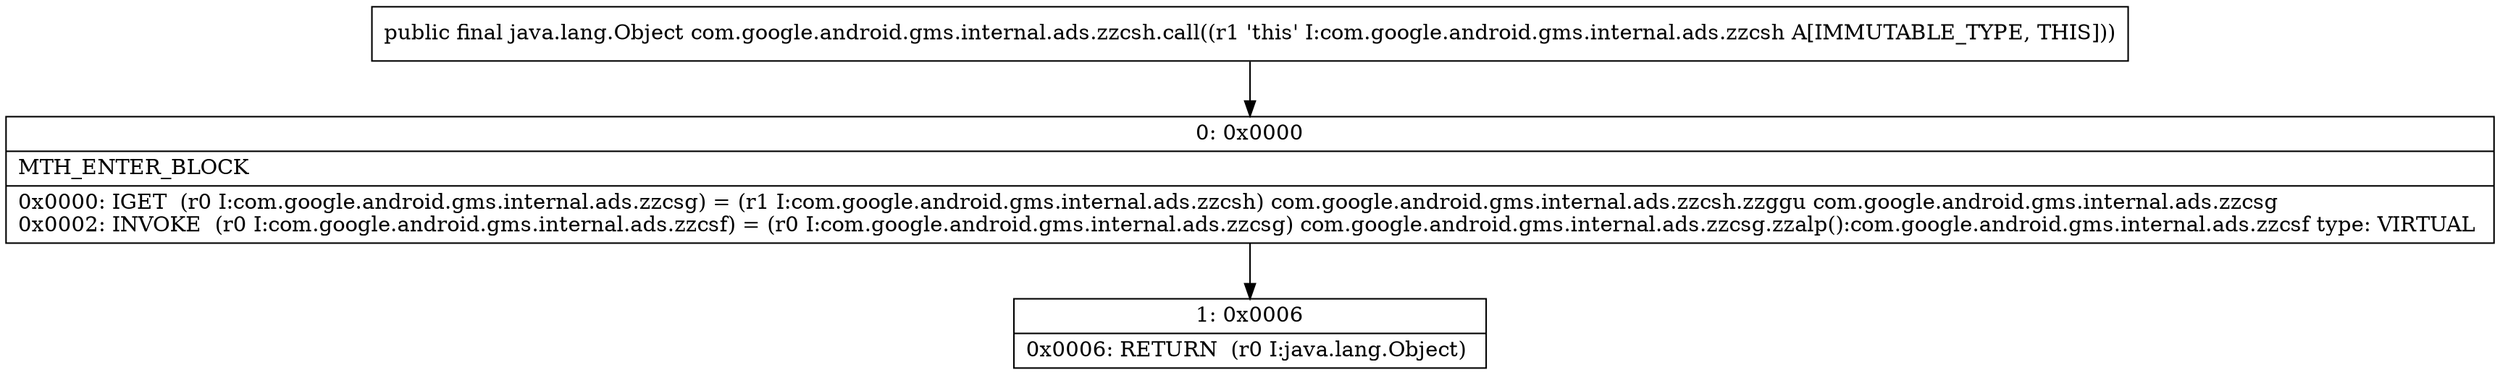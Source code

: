 digraph "CFG forcom.google.android.gms.internal.ads.zzcsh.call()Ljava\/lang\/Object;" {
Node_0 [shape=record,label="{0\:\ 0x0000|MTH_ENTER_BLOCK\l|0x0000: IGET  (r0 I:com.google.android.gms.internal.ads.zzcsg) = (r1 I:com.google.android.gms.internal.ads.zzcsh) com.google.android.gms.internal.ads.zzcsh.zzggu com.google.android.gms.internal.ads.zzcsg \l0x0002: INVOKE  (r0 I:com.google.android.gms.internal.ads.zzcsf) = (r0 I:com.google.android.gms.internal.ads.zzcsg) com.google.android.gms.internal.ads.zzcsg.zzalp():com.google.android.gms.internal.ads.zzcsf type: VIRTUAL \l}"];
Node_1 [shape=record,label="{1\:\ 0x0006|0x0006: RETURN  (r0 I:java.lang.Object) \l}"];
MethodNode[shape=record,label="{public final java.lang.Object com.google.android.gms.internal.ads.zzcsh.call((r1 'this' I:com.google.android.gms.internal.ads.zzcsh A[IMMUTABLE_TYPE, THIS])) }"];
MethodNode -> Node_0;
Node_0 -> Node_1;
}

